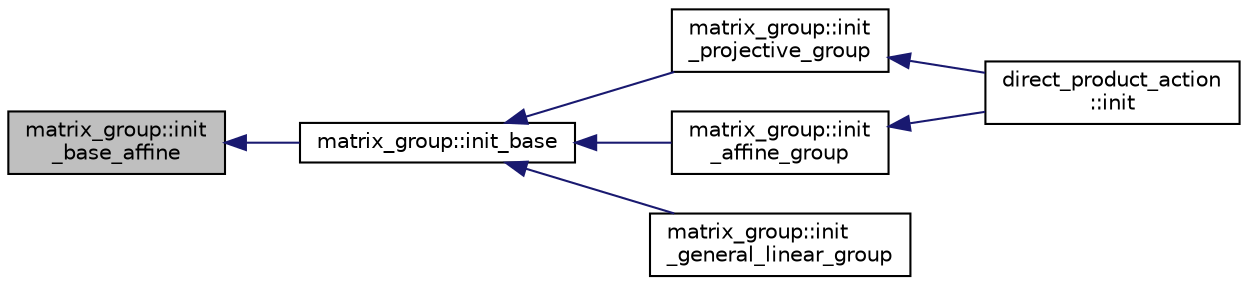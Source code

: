 digraph "matrix_group::init_base_affine"
{
  edge [fontname="Helvetica",fontsize="10",labelfontname="Helvetica",labelfontsize="10"];
  node [fontname="Helvetica",fontsize="10",shape=record];
  rankdir="LR";
  Node2185 [label="matrix_group::init\l_base_affine",height=0.2,width=0.4,color="black", fillcolor="grey75", style="filled", fontcolor="black"];
  Node2185 -> Node2186 [dir="back",color="midnightblue",fontsize="10",style="solid",fontname="Helvetica"];
  Node2186 [label="matrix_group::init_base",height=0.2,width=0.4,color="black", fillcolor="white", style="filled",URL="$d3/ded/classmatrix__group.html#a2b7f41b5e6f58257532c1e24312b89e2"];
  Node2186 -> Node2187 [dir="back",color="midnightblue",fontsize="10",style="solid",fontname="Helvetica"];
  Node2187 [label="matrix_group::init\l_projective_group",height=0.2,width=0.4,color="black", fillcolor="white", style="filled",URL="$d3/ded/classmatrix__group.html#a626286de5799c4c9e45216e735b1d233"];
  Node2187 -> Node2188 [dir="back",color="midnightblue",fontsize="10",style="solid",fontname="Helvetica"];
  Node2188 [label="direct_product_action\l::init",height=0.2,width=0.4,color="black", fillcolor="white", style="filled",URL="$d3/d78/classdirect__product__action.html#aad40060e5821c011cccaa65a5c4df64f"];
  Node2186 -> Node2189 [dir="back",color="midnightblue",fontsize="10",style="solid",fontname="Helvetica"];
  Node2189 [label="matrix_group::init\l_affine_group",height=0.2,width=0.4,color="black", fillcolor="white", style="filled",URL="$d3/ded/classmatrix__group.html#aa278bd127d400940516c20bfe1f2f91e"];
  Node2189 -> Node2188 [dir="back",color="midnightblue",fontsize="10",style="solid",fontname="Helvetica"];
  Node2186 -> Node2190 [dir="back",color="midnightblue",fontsize="10",style="solid",fontname="Helvetica"];
  Node2190 [label="matrix_group::init\l_general_linear_group",height=0.2,width=0.4,color="black", fillcolor="white", style="filled",URL="$d3/ded/classmatrix__group.html#a0aa3c4187d8504b88f9f0aa644b48b86"];
}
